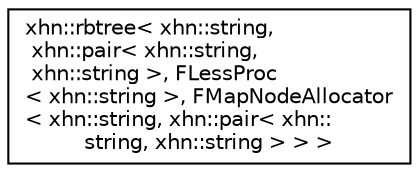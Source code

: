 digraph "Graphical Class Hierarchy"
{
  edge [fontname="Helvetica",fontsize="10",labelfontname="Helvetica",labelfontsize="10"];
  node [fontname="Helvetica",fontsize="10",shape=record];
  rankdir="LR";
  Node1 [label="xhn::rbtree\< xhn::string,\l xhn::pair\< xhn::string,\l xhn::string \>, FLessProc\l\< xhn::string \>, FMapNodeAllocator\l\< xhn::string, xhn::pair\< xhn::\lstring, xhn::string \> \> \>",height=0.2,width=0.4,color="black", fillcolor="white", style="filled",URL="$classxhn_1_1rbtree.html"];
}
